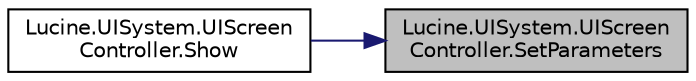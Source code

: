 digraph "Lucine.UISystem.UIScreenController.SetParameters"
{
 // LATEX_PDF_SIZE
  edge [fontname="Helvetica",fontsize="10",labelfontname="Helvetica",labelfontsize="10"];
  node [fontname="Helvetica",fontsize="10",shape=record];
  rankdir="RL";
  Node1 [label="Lucine.UISystem.UIScreen\lController.SetParameters",height=0.2,width=0.4,color="black", fillcolor="grey75", style="filled", fontcolor="black",tooltip="Function called when parameters are really affected to screen when given as parameters to Show Could ..."];
  Node1 -> Node2 [dir="back",color="midnightblue",fontsize="10",style="solid",fontname="Helvetica"];
  Node2 [label="Lucine.UISystem.UIScreen\lController.Show",height=0.2,width=0.4,color="black", fillcolor="white", style="filled",URL="$class_lucine_1_1_u_i_system_1_1_u_i_screen_controller.html#acefbe59e1a40ee3647a675804e2ba0e0",tooltip="Show a screen"];
}
